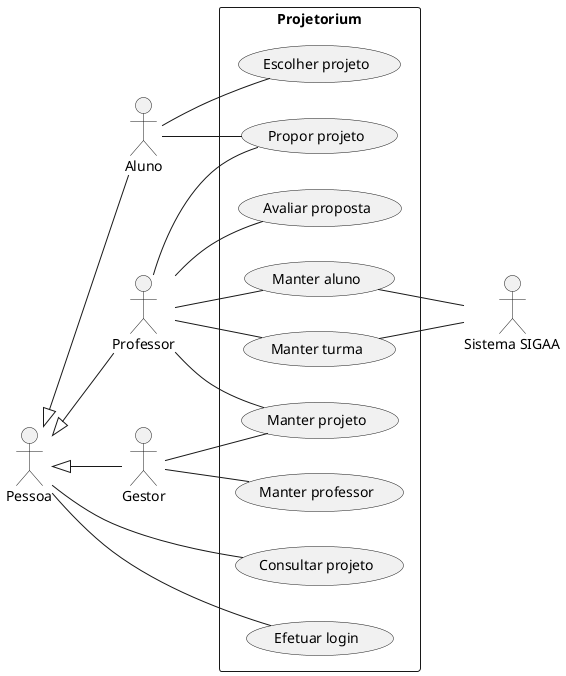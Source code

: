 @startuml
left to right direction
' Atores
:Pessoa: as Pessoa
:Aluno: as Aluno
:Professor: as Professor
:Gestor: as Gestor
:Sistema SIGAA: as SIGAA

' Extensões de atores
Pessoa <|-- Aluno
Pessoa <|-- Professor
Pessoa <|-- Gestor

rectangle "Projetorium" {
    (Consultar projeto) as ConsProj
    (Propor projeto) as PropProj
    (Manter projeto) as MantProj
    (Efetuar login) as EfetLog
    (Manter turma) as MantTurm
    (Manter professor) as MantProf
    (Manter aluno) as MantAlun
    (Avaliar proposta) as AvalProp
    (Escolher projeto) as EscProj
}

Pessoa -- ConsProj
Pessoa -- EfetLog

Aluno -- PropProj
Aluno -- EscProj

Professor -- MantAlun
Professor -- MantTurm
Professor -- MantProj
Professor -- PropProj
Professor -- AvalProp

Gestor -- MantProj
Gestor -- MantProf

SIGAA -up- MantTurm
SIGAA -up- MantAlun
@enduml

